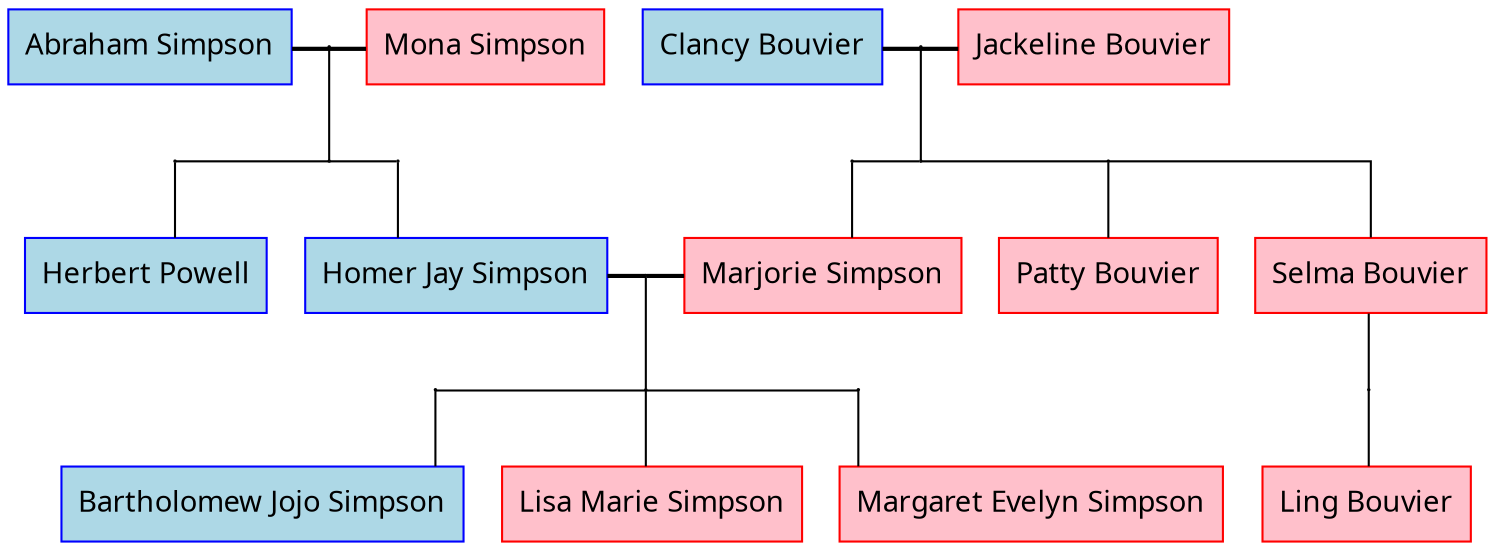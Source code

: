 graph "Simpsons" {
graph [charset="UTF-8", rankdir="TB", splines="ortho"]
node [fontname="Sans", shape="record"]

// dpi 150





Abraham [color="blue", fillcolor="lightblue", label="{ Abraham&nbsp;Simpson}", style="filled"]

Mona [color="red", fillcolor="pink", label="{ Mona&nbsp;Simpson}", style="filled"]

Clancy [color="blue", fillcolor="lightblue", label="{ Clancy&nbsp;Bouvier}", style="filled"]

Jackeline [color="red", fillcolor="pink", label="{ Jackeline&nbsp;Bouvier}", style="filled"]

Herb [color="blue", fillcolor="lightblue", label="{ Herbert&nbsp;Powell}", style="filled"]

Homer [color="blue", fillcolor="lightblue", label="{ Homer&nbsp;Jay&nbsp;Simpson}", style="filled"]

Marge [color="red", fillcolor="pink", label="{ Marjorie&nbsp;Simpson}", style="filled"]

Patty [color="red", fillcolor="pink", label="{ Patty&nbsp;Bouvier}", style="filled"]

Selma [color="red", fillcolor="pink", label="{ Selma&nbsp;Bouvier}", style="filled"]

Bart [color="blue", fillcolor="lightblue", label="{ Bartholomew&nbsp;Jojo&nbsp;Simpson}", style="filled"]

Lisa [color="red", fillcolor="pink", label="{ Lisa&nbsp;Marie&nbsp;Simpson}", style="filled"]

Maggie [color="red", fillcolor="pink", label="{ Margaret&nbsp;Evelyn&nbsp;Simpson}", style="filled"]

Ling [color="red", fillcolor="pink", label="{ Ling&nbsp;Bouvier}", style="filled"]

{rank=same; Mona -- Clancy [style=invis]}

{rank=same; Herb -- Homer -- Marge -- Patty -- Selma [style=invis]}

{rank=same; Bart -- Lisa -- Maggie -- Ling [style=invis]}

f0_p [height="0.01", shape="point", width="0.01"]
f0_c0 [height="0.01", shape="point", width="0.01"]
f0_c1 [height="0.01", shape="point", width="0.01"]
f0_c2 [height="0.01", shape="point", width="0.01"]
{rank=same; Abraham -- f0_p -- Mona [style=bold]}
{rank=same; f0_c0 -- f0_c1 -- f0_c2}
f0_p -- f0_c1
f0_c0 -- Herb
f0_c2 -- Homer

f1_p [height="0.01", shape="point", width="0.01"]
f1_c0 [height="0.01", shape="point", width="0.01"]
f1_c1 [height="0.01", shape="point", width="0.01"]
f1_c2 [height="0.01", shape="point", width="0.01"]
{rank=same; Clancy -- f1_p -- Jackeline [style=bold]}
{rank=same; f1_c0 -- f1_c1 -- f1_c2}
f1_p -- f1_c1
f1_c0 -- Marge
f1_c2 -- Patty
f1_c2 -- Selma

f2_p [height="0.01", shape="point", width="0.01"]
f2_c0 [height="0.01", shape="point", width="0.01"]
f2_c1 [height="0.01", shape="point", width="0.01"]
f2_c2 [height="0.01", shape="point", width="0.01"]
{rank=same; Homer -- f2_p -- Marge [style=bold]}
{rank=same; f2_c0 -- f2_c1 -- f2_c2}
f2_p -- f2_c1
f2_c0 -- Bart
f2_c1 -- Lisa
f2_c2 -- Maggie

f3_c [height="0.01", shape="point", width="0.01"]
Selma -- f3_c
f3_c -- Ling

}
